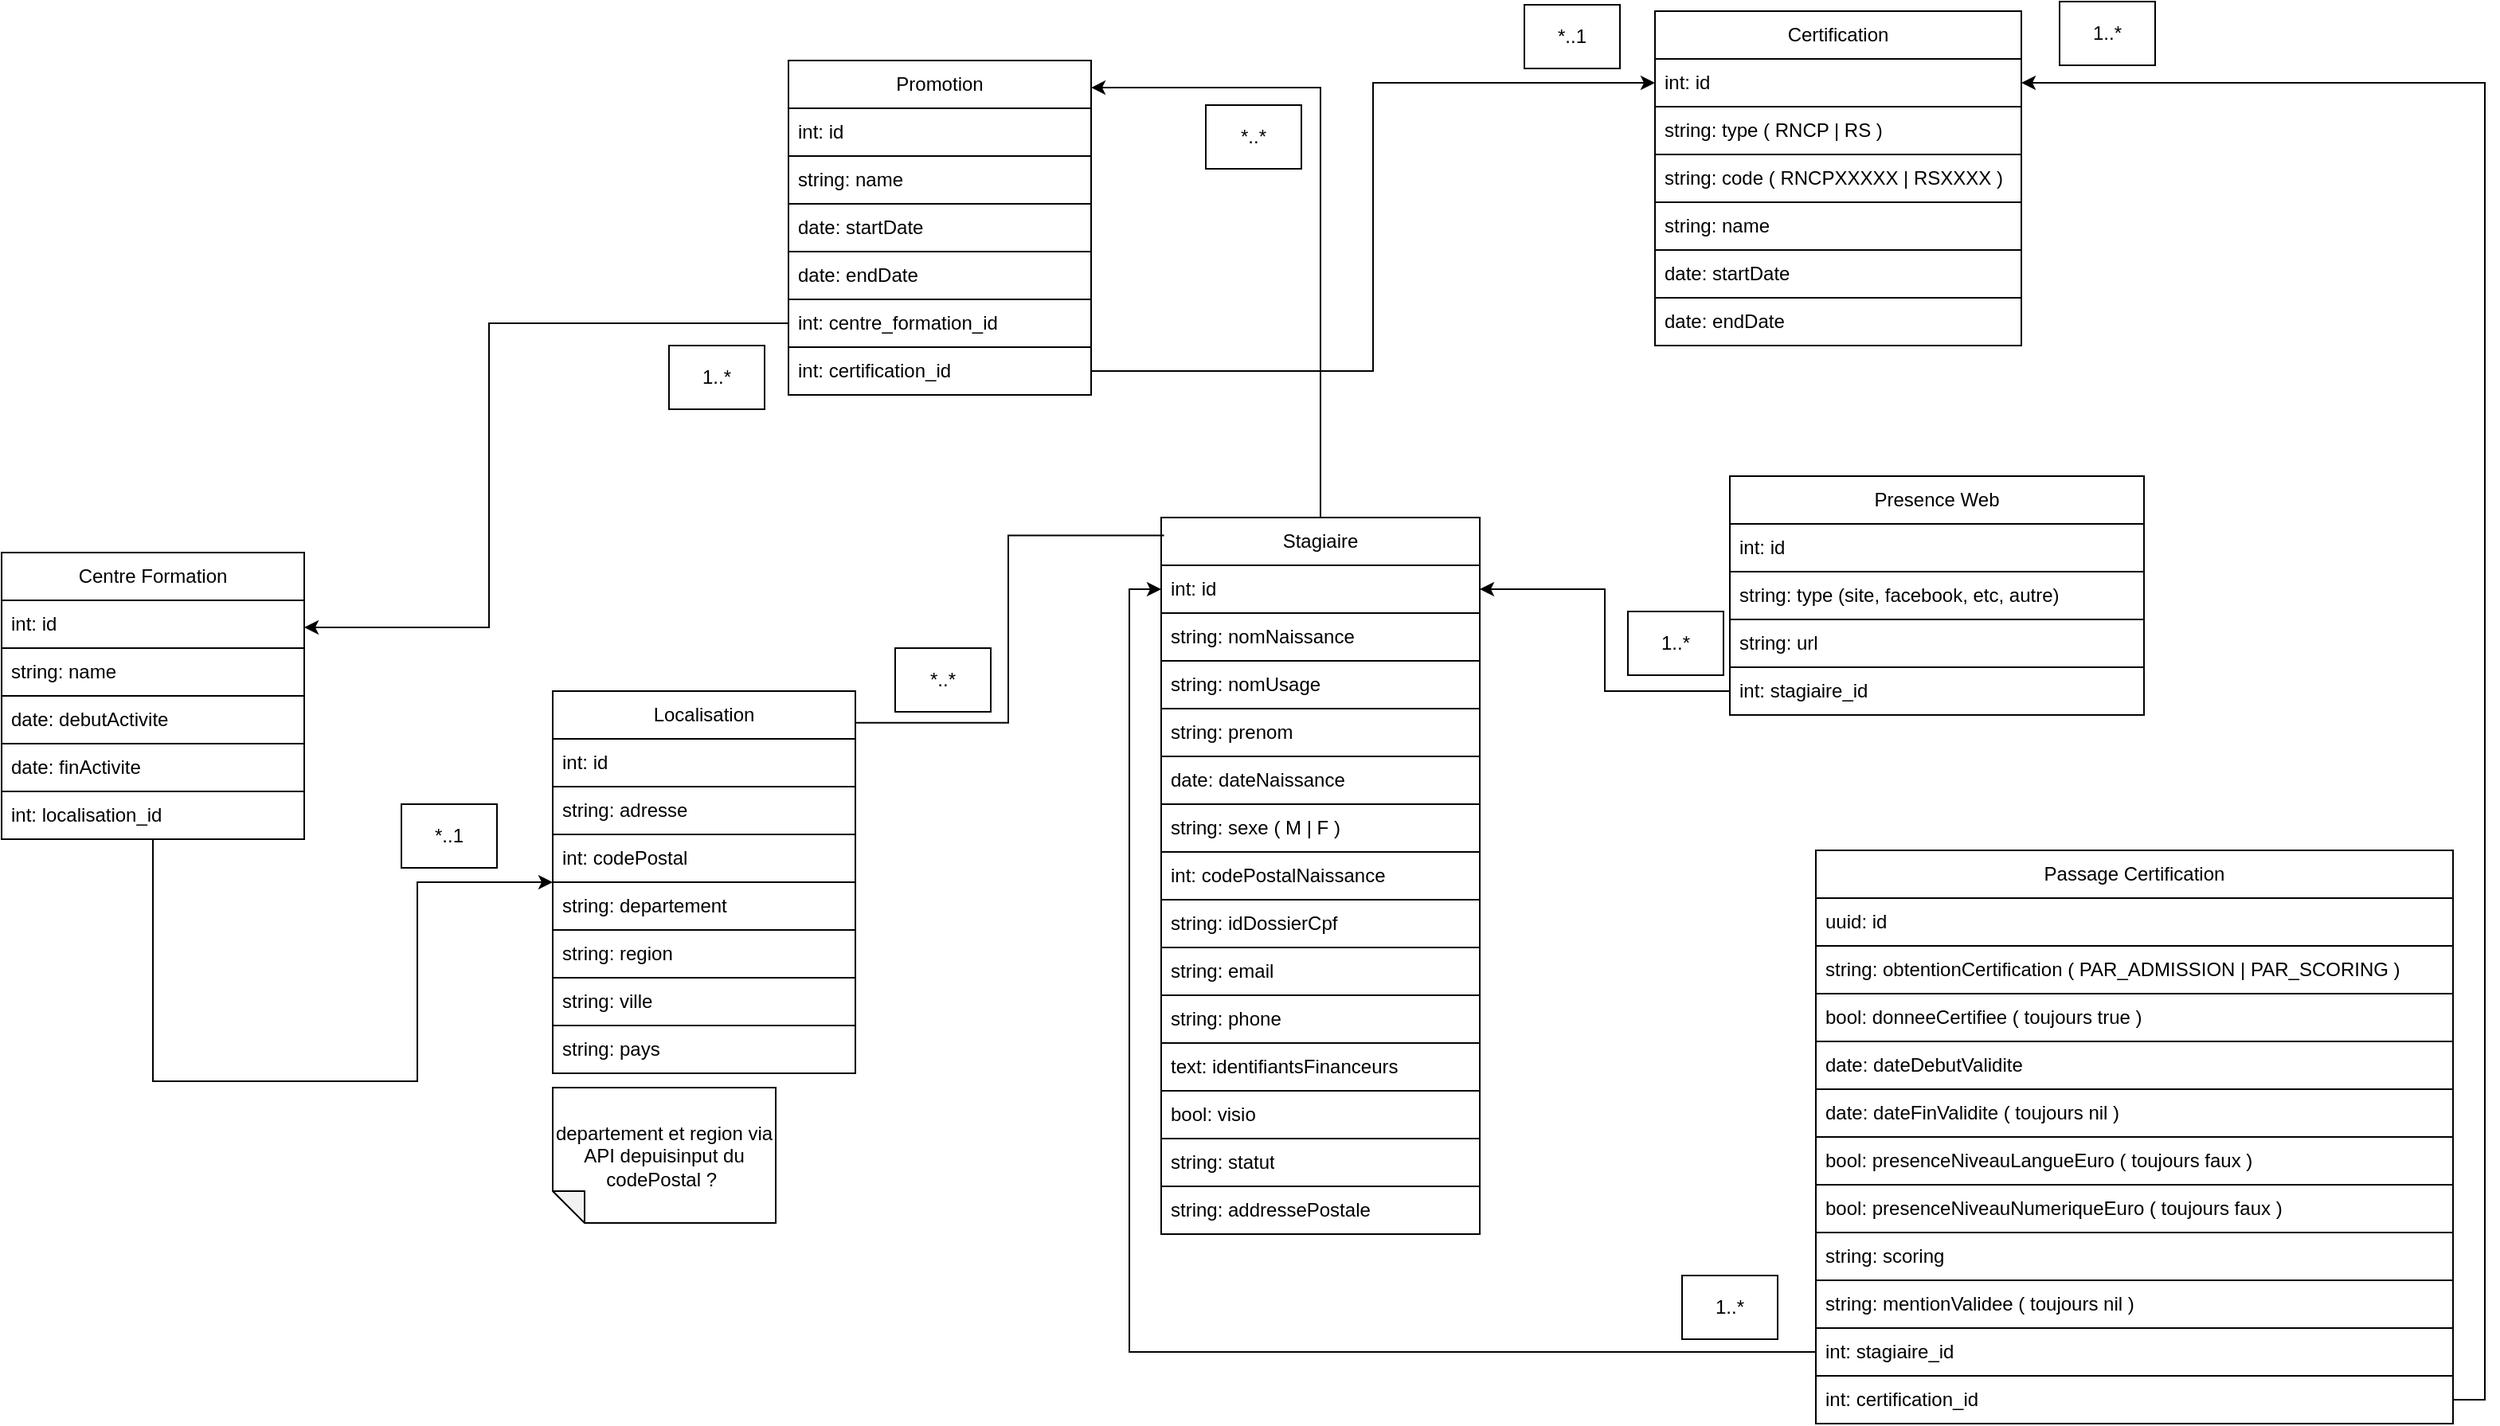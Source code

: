 <mxfile version="22.1.0" type="github">
  <diagram name="Page-1" id="Tp8htie_owTlGBTcX6JP">
    <mxGraphModel dx="3147" dy="1709" grid="0" gridSize="10" guides="1" tooltips="1" connect="1" arrows="1" fold="1" page="0" pageScale="1" pageWidth="827" pageHeight="1169" background="none" math="0" shadow="0">
      <root>
        <mxCell id="0" />
        <mxCell id="1" parent="0" />
        <mxCell id="n4U7ndQowQ5HId22_Uco-2" value="Certification" style="swimlane;fontStyle=0;childLayout=stackLayout;horizontal=1;startSize=30;horizontalStack=0;resizeParent=1;resizeParentMax=0;resizeLast=0;collapsible=1;marginBottom=0;whiteSpace=wrap;html=1;rounded=0;labelBackgroundColor=none;shadow=0;swimlaneLine=1;fillOpacity=100;snapToPoint=0;fixDash=0;metaEdit=0;backgroundOutline=0;enumerate=0;comic=0;strokeColor=default;" parent="1" vertex="1">
          <mxGeometry x="87" y="-177" width="230" height="210" as="geometry">
            <mxRectangle x="-190" y="630" width="100" height="30" as="alternateBounds" />
          </mxGeometry>
        </mxCell>
        <mxCell id="n4U7ndQowQ5HId22_Uco-3" value="int: id" style="text;align=left;verticalAlign=middle;spacingLeft=4;spacingRight=4;overflow=hidden;points=[[0,0.5],[1,0.5]];portConstraint=eastwest;rotatable=0;whiteSpace=wrap;html=1;rounded=0;labelBackgroundColor=none;shadow=0;swimlaneLine=1;fillOpacity=100;snapToPoint=0;fixDash=0;metaEdit=0;backgroundOutline=0;enumerate=0;comic=0;strokeColor=default;" parent="n4U7ndQowQ5HId22_Uco-2" vertex="1">
          <mxGeometry y="30" width="230" height="30" as="geometry" />
        </mxCell>
        <mxCell id="17" value="string: type ( RNCP | RS )" style="text;align=left;verticalAlign=middle;spacingLeft=4;spacingRight=4;overflow=hidden;points=[[0,0.5],[1,0.5]];portConstraint=eastwest;rotatable=0;whiteSpace=wrap;html=1;rounded=0;labelBackgroundColor=none;shadow=0;swimlaneLine=1;fillOpacity=100;snapToPoint=0;fixDash=0;metaEdit=0;backgroundOutline=0;enumerate=0;comic=0;strokeColor=default;" parent="n4U7ndQowQ5HId22_Uco-2" vertex="1">
          <mxGeometry y="60" width="230" height="30" as="geometry" />
        </mxCell>
        <mxCell id="n4U7ndQowQ5HId22_Uco-4" value="string: code ( RNCPXXXXX | RSXXXX )" style="text;align=left;verticalAlign=middle;spacingLeft=4;spacingRight=4;overflow=hidden;points=[[0,0.5],[1,0.5]];portConstraint=eastwest;rotatable=0;whiteSpace=wrap;html=1;rounded=0;labelBackgroundColor=none;shadow=0;swimlaneLine=1;fillOpacity=100;snapToPoint=0;fixDash=0;metaEdit=0;backgroundOutline=0;enumerate=0;comic=0;strokeColor=default;" parent="n4U7ndQowQ5HId22_Uco-2" vertex="1">
          <mxGeometry y="90" width="230" height="30" as="geometry" />
        </mxCell>
        <mxCell id="n4U7ndQowQ5HId22_Uco-5" value="string: name" style="text;align=left;verticalAlign=middle;spacingLeft=4;spacingRight=4;overflow=hidden;points=[[0,0.5],[1,0.5]];portConstraint=eastwest;rotatable=0;whiteSpace=wrap;html=1;rounded=0;labelBackgroundColor=none;shadow=0;swimlaneLine=1;fillOpacity=100;snapToPoint=0;fixDash=0;metaEdit=0;backgroundOutline=0;enumerate=0;comic=0;strokeColor=default;" parent="n4U7ndQowQ5HId22_Uco-2" vertex="1">
          <mxGeometry y="120" width="230" height="30" as="geometry" />
        </mxCell>
        <mxCell id="n4U7ndQowQ5HId22_Uco-6" value="date: startDate" style="text;align=left;verticalAlign=middle;spacingLeft=4;spacingRight=4;overflow=hidden;points=[[0,0.5],[1,0.5]];portConstraint=eastwest;rotatable=0;whiteSpace=wrap;html=1;rounded=0;labelBackgroundColor=none;shadow=0;swimlaneLine=1;fillOpacity=100;snapToPoint=0;fixDash=0;metaEdit=0;backgroundOutline=0;enumerate=0;comic=0;strokeColor=default;" parent="n4U7ndQowQ5HId22_Uco-2" vertex="1">
          <mxGeometry y="150" width="230" height="30" as="geometry" />
        </mxCell>
        <mxCell id="n4U7ndQowQ5HId22_Uco-7" value="date: endDate" style="text;align=left;verticalAlign=middle;spacingLeft=4;spacingRight=4;overflow=hidden;points=[[0,0.5],[1,0.5]];portConstraint=eastwest;rotatable=0;whiteSpace=wrap;html=1;rounded=0;labelBackgroundColor=none;shadow=0;swimlaneLine=1;fillOpacity=100;snapToPoint=0;fixDash=0;metaEdit=0;backgroundOutline=0;enumerate=0;comic=0;strokeColor=default;" parent="n4U7ndQowQ5HId22_Uco-2" vertex="1">
          <mxGeometry y="180" width="230" height="30" as="geometry" />
        </mxCell>
        <mxCell id="n4U7ndQowQ5HId22_Uco-8" value="Passage Certification" style="swimlane;fontStyle=0;childLayout=stackLayout;horizontal=1;startSize=30;horizontalStack=0;resizeParent=1;resizeParentMax=0;resizeLast=0;collapsible=1;marginBottom=0;whiteSpace=wrap;html=1;rounded=0;labelBackgroundColor=none;shadow=0;swimlaneLine=1;fillOpacity=100;snapToPoint=0;fixDash=0;metaEdit=0;backgroundOutline=0;enumerate=0;comic=0;strokeColor=default;" parent="1" vertex="1">
          <mxGeometry x="188" y="350" width="400" height="360" as="geometry" />
        </mxCell>
        <mxCell id="n4U7ndQowQ5HId22_Uco-9" value="uuid: id" style="text;align=left;verticalAlign=middle;spacingLeft=4;spacingRight=4;overflow=hidden;points=[[0,0.5],[1,0.5]];portConstraint=eastwest;rotatable=0;whiteSpace=wrap;html=1;rounded=0;labelBackgroundColor=none;shadow=0;swimlaneLine=1;fillOpacity=100;snapToPoint=0;fixDash=0;metaEdit=0;backgroundOutline=0;enumerate=0;comic=0;strokeColor=default;" parent="n4U7ndQowQ5HId22_Uco-8" vertex="1">
          <mxGeometry y="30" width="400" height="30" as="geometry" />
        </mxCell>
        <mxCell id="n4U7ndQowQ5HId22_Uco-10" value="string: obtentionCertification ( PAR_ADMISSION | PAR_SCORING )" style="text;align=left;verticalAlign=middle;spacingLeft=4;spacingRight=4;overflow=hidden;points=[[0,0.5],[1,0.5]];portConstraint=eastwest;rotatable=0;whiteSpace=wrap;html=1;rounded=0;labelBackgroundColor=none;shadow=0;swimlaneLine=1;fillOpacity=100;snapToPoint=0;fixDash=0;metaEdit=0;backgroundOutline=0;enumerate=0;comic=0;strokeColor=default;" parent="n4U7ndQowQ5HId22_Uco-8" vertex="1">
          <mxGeometry y="60" width="400" height="30" as="geometry" />
        </mxCell>
        <mxCell id="n4U7ndQowQ5HId22_Uco-11" value="bool: donneeCertifiee ( toujours true )" style="text;align=left;verticalAlign=middle;spacingLeft=4;spacingRight=4;overflow=hidden;points=[[0,0.5],[1,0.5]];portConstraint=eastwest;rotatable=0;whiteSpace=wrap;html=1;rounded=0;labelBackgroundColor=none;shadow=0;swimlaneLine=1;fillOpacity=100;snapToPoint=0;fixDash=0;metaEdit=0;backgroundOutline=0;enumerate=0;comic=0;strokeColor=default;" parent="n4U7ndQowQ5HId22_Uco-8" vertex="1">
          <mxGeometry y="90" width="400" height="30" as="geometry" />
        </mxCell>
        <mxCell id="n4U7ndQowQ5HId22_Uco-12" value="date: dateDebutValidite" style="text;align=left;verticalAlign=middle;spacingLeft=4;spacingRight=4;overflow=hidden;points=[[0,0.5],[1,0.5]];portConstraint=eastwest;rotatable=0;whiteSpace=wrap;html=1;rounded=0;labelBackgroundColor=none;shadow=0;swimlaneLine=1;fillOpacity=100;snapToPoint=0;fixDash=0;metaEdit=0;backgroundOutline=0;enumerate=0;comic=0;strokeColor=default;" parent="n4U7ndQowQ5HId22_Uco-8" vertex="1">
          <mxGeometry y="120" width="400" height="30" as="geometry" />
        </mxCell>
        <mxCell id="n4U7ndQowQ5HId22_Uco-13" value="date: dateFinValidite ( toujours nil )" style="text;align=left;verticalAlign=middle;spacingLeft=4;spacingRight=4;overflow=hidden;points=[[0,0.5],[1,0.5]];portConstraint=eastwest;rotatable=0;whiteSpace=wrap;html=1;rounded=0;labelBackgroundColor=none;shadow=0;swimlaneLine=1;fillOpacity=100;snapToPoint=0;fixDash=0;metaEdit=0;backgroundOutline=0;enumerate=0;comic=0;strokeColor=default;" parent="n4U7ndQowQ5HId22_Uco-8" vertex="1">
          <mxGeometry y="150" width="400" height="30" as="geometry" />
        </mxCell>
        <mxCell id="n4U7ndQowQ5HId22_Uco-14" value="bool: presenceNiveauLangueEuro ( toujours faux )" style="text;align=left;verticalAlign=middle;spacingLeft=4;spacingRight=4;overflow=hidden;points=[[0,0.5],[1,0.5]];portConstraint=eastwest;rotatable=0;whiteSpace=wrap;html=1;rounded=0;labelBackgroundColor=none;shadow=0;swimlaneLine=1;fillOpacity=100;snapToPoint=0;fixDash=0;metaEdit=0;backgroundOutline=0;enumerate=0;comic=0;strokeColor=default;" parent="n4U7ndQowQ5HId22_Uco-8" vertex="1">
          <mxGeometry y="180" width="400" height="30" as="geometry" />
        </mxCell>
        <mxCell id="n4U7ndQowQ5HId22_Uco-15" value="bool: presenceNiveauNumeriqueEuro ( toujours faux )" style="text;align=left;verticalAlign=middle;spacingLeft=4;spacingRight=4;overflow=hidden;points=[[0,0.5],[1,0.5]];portConstraint=eastwest;rotatable=0;whiteSpace=wrap;html=1;rounded=0;labelBackgroundColor=none;shadow=0;swimlaneLine=1;fillOpacity=100;snapToPoint=0;fixDash=0;metaEdit=0;backgroundOutline=0;enumerate=0;comic=0;strokeColor=default;" parent="n4U7ndQowQ5HId22_Uco-8" vertex="1">
          <mxGeometry y="210" width="400" height="30" as="geometry" />
        </mxCell>
        <mxCell id="n4U7ndQowQ5HId22_Uco-16" value="string: scoring" style="text;align=left;verticalAlign=middle;spacingLeft=4;spacingRight=4;overflow=hidden;points=[[0,0.5],[1,0.5]];portConstraint=eastwest;rotatable=0;whiteSpace=wrap;html=1;rounded=0;labelBackgroundColor=none;shadow=0;swimlaneLine=1;fillOpacity=100;snapToPoint=0;fixDash=0;metaEdit=0;backgroundOutline=0;enumerate=0;comic=0;strokeColor=default;" parent="n4U7ndQowQ5HId22_Uco-8" vertex="1">
          <mxGeometry y="240" width="400" height="30" as="geometry" />
        </mxCell>
        <mxCell id="n4U7ndQowQ5HId22_Uco-17" value="string: mentionValidee ( toujours nil )" style="text;align=left;verticalAlign=middle;spacingLeft=4;spacingRight=4;overflow=hidden;points=[[0,0.5],[1,0.5]];portConstraint=eastwest;rotatable=0;whiteSpace=wrap;html=1;rounded=0;labelBackgroundColor=none;shadow=0;swimlaneLine=1;fillOpacity=100;snapToPoint=0;fixDash=0;metaEdit=0;backgroundOutline=0;enumerate=0;comic=0;strokeColor=default;" parent="n4U7ndQowQ5HId22_Uco-8" vertex="1">
          <mxGeometry y="270" width="400" height="30" as="geometry" />
        </mxCell>
        <mxCell id="n4U7ndQowQ5HId22_Uco-43" value="int: stagiaire_id" style="text;align=left;verticalAlign=middle;spacingLeft=4;spacingRight=4;overflow=hidden;points=[[0,0.5],[1,0.5]];portConstraint=eastwest;rotatable=0;whiteSpace=wrap;html=1;rounded=0;labelBackgroundColor=none;shadow=0;swimlaneLine=1;fillOpacity=100;snapToPoint=0;fixDash=0;metaEdit=0;backgroundOutline=0;enumerate=0;comic=0;strokeColor=default;" parent="n4U7ndQowQ5HId22_Uco-8" vertex="1">
          <mxGeometry y="300" width="400" height="30" as="geometry" />
        </mxCell>
        <mxCell id="n4U7ndQowQ5HId22_Uco-44" value="int: certification_id" style="text;align=left;verticalAlign=middle;spacingLeft=4;spacingRight=4;overflow=hidden;points=[[0,0.5],[1,0.5]];portConstraint=eastwest;rotatable=0;whiteSpace=wrap;html=1;rounded=0;labelBackgroundColor=none;shadow=0;swimlaneLine=1;fillOpacity=100;snapToPoint=0;fixDash=0;metaEdit=0;backgroundOutline=0;enumerate=0;comic=0;strokeColor=default;" parent="n4U7ndQowQ5HId22_Uco-8" vertex="1">
          <mxGeometry y="330" width="400" height="30" as="geometry" />
        </mxCell>
        <mxCell id="MeiVLNRS7NFo7emPaHsi-109" style="edgeStyle=orthogonalEdgeStyle;rounded=0;orthogonalLoop=1;jettySize=auto;html=1;exitX=0.5;exitY=0;exitDx=0;exitDy=0;entryX=1;entryY=0.081;entryDx=0;entryDy=0;entryPerimeter=0;" edge="1" parent="1" source="n4U7ndQowQ5HId22_Uco-18" target="2">
          <mxGeometry relative="1" as="geometry" />
        </mxCell>
        <mxCell id="n4U7ndQowQ5HId22_Uco-18" value="Stagiaire" style="swimlane;fontStyle=0;childLayout=stackLayout;horizontal=1;startSize=30;horizontalStack=0;resizeParent=1;resizeParentMax=0;resizeLast=0;collapsible=1;marginBottom=0;whiteSpace=wrap;html=1;rounded=0;labelBackgroundColor=none;shadow=0;swimlaneLine=1;fillOpacity=100;snapToPoint=0;fixDash=0;metaEdit=0;backgroundOutline=0;enumerate=0;comic=0;strokeColor=default;" parent="1" vertex="1">
          <mxGeometry x="-223" y="141" width="200" height="450" as="geometry" />
        </mxCell>
        <mxCell id="16" value="int: id" style="text;align=left;verticalAlign=middle;spacingLeft=4;spacingRight=4;overflow=hidden;points=[[0,0.5],[1,0.5]];portConstraint=eastwest;rotatable=0;whiteSpace=wrap;html=1;rounded=0;labelBackgroundColor=none;shadow=0;swimlaneLine=1;fillOpacity=100;snapToPoint=0;fixDash=0;metaEdit=0;backgroundOutline=0;enumerate=0;comic=0;strokeColor=default;" parent="n4U7ndQowQ5HId22_Uco-18" vertex="1">
          <mxGeometry y="30" width="200" height="30" as="geometry" />
        </mxCell>
        <mxCell id="n4U7ndQowQ5HId22_Uco-19" value="string: nomNaissance" style="text;align=left;verticalAlign=middle;spacingLeft=4;spacingRight=4;overflow=hidden;points=[[0,0.5],[1,0.5]];portConstraint=eastwest;rotatable=0;whiteSpace=wrap;html=1;rounded=0;labelBackgroundColor=none;shadow=0;swimlaneLine=1;fillOpacity=100;snapToPoint=0;fixDash=0;metaEdit=0;backgroundOutline=0;enumerate=0;comic=0;strokeColor=default;" parent="n4U7ndQowQ5HId22_Uco-18" vertex="1">
          <mxGeometry y="60" width="200" height="30" as="geometry" />
        </mxCell>
        <mxCell id="n4U7ndQowQ5HId22_Uco-20" value="string: nomUsage" style="text;align=left;verticalAlign=middle;spacingLeft=4;spacingRight=4;overflow=hidden;points=[[0,0.5],[1,0.5]];portConstraint=eastwest;rotatable=0;whiteSpace=wrap;html=1;rounded=0;labelBackgroundColor=none;shadow=0;swimlaneLine=1;fillOpacity=100;snapToPoint=0;fixDash=0;metaEdit=0;backgroundOutline=0;enumerate=0;comic=0;strokeColor=default;" parent="n4U7ndQowQ5HId22_Uco-18" vertex="1">
          <mxGeometry y="90" width="200" height="30" as="geometry" />
        </mxCell>
        <mxCell id="n4U7ndQowQ5HId22_Uco-21" value="string: prenom" style="text;align=left;verticalAlign=middle;spacingLeft=4;spacingRight=4;overflow=hidden;points=[[0,0.5],[1,0.5]];portConstraint=eastwest;rotatable=0;whiteSpace=wrap;html=1;rounded=0;labelBackgroundColor=none;shadow=0;swimlaneLine=1;fillOpacity=100;snapToPoint=0;fixDash=0;metaEdit=0;backgroundOutline=0;enumerate=0;comic=0;strokeColor=default;" parent="n4U7ndQowQ5HId22_Uco-18" vertex="1">
          <mxGeometry y="120" width="200" height="30" as="geometry" />
        </mxCell>
        <mxCell id="n4U7ndQowQ5HId22_Uco-24" value="date: dateNaissance" style="text;align=left;verticalAlign=middle;spacingLeft=4;spacingRight=4;overflow=hidden;points=[[0,0.5],[1,0.5]];portConstraint=eastwest;rotatable=0;whiteSpace=wrap;html=1;rounded=0;labelBackgroundColor=none;shadow=0;swimlaneLine=1;fillOpacity=100;snapToPoint=0;fixDash=0;metaEdit=0;backgroundOutline=0;enumerate=0;comic=0;strokeColor=default;" parent="n4U7ndQowQ5HId22_Uco-18" vertex="1">
          <mxGeometry y="150" width="200" height="30" as="geometry" />
        </mxCell>
        <mxCell id="n4U7ndQowQ5HId22_Uco-25" value="string: sexe ( M | F )" style="text;align=left;verticalAlign=middle;spacingLeft=4;spacingRight=4;overflow=hidden;points=[[0,0.5],[1,0.5]];portConstraint=eastwest;rotatable=0;whiteSpace=wrap;html=1;rounded=0;labelBackgroundColor=none;shadow=0;swimlaneLine=1;fillOpacity=100;snapToPoint=0;fixDash=0;metaEdit=0;backgroundOutline=0;enumerate=0;comic=0;strokeColor=default;" parent="n4U7ndQowQ5HId22_Uco-18" vertex="1">
          <mxGeometry y="180" width="200" height="30" as="geometry" />
        </mxCell>
        <mxCell id="n4U7ndQowQ5HId22_Uco-26" value="int: codePostalNaissance" style="text;align=left;verticalAlign=middle;spacingLeft=4;spacingRight=4;overflow=hidden;points=[[0,0.5],[1,0.5]];portConstraint=eastwest;rotatable=0;whiteSpace=wrap;html=1;rounded=0;labelBackgroundColor=none;shadow=0;swimlaneLine=1;fillOpacity=100;snapToPoint=0;fixDash=0;metaEdit=0;backgroundOutline=0;enumerate=0;comic=0;strokeColor=default;" parent="n4U7ndQowQ5HId22_Uco-18" vertex="1">
          <mxGeometry y="210" width="200" height="30" as="geometry" />
        </mxCell>
        <mxCell id="n4U7ndQowQ5HId22_Uco-27" value="string: idDossierCpf" style="text;align=left;verticalAlign=middle;spacingLeft=4;spacingRight=4;overflow=hidden;points=[[0,0.5],[1,0.5]];portConstraint=eastwest;rotatable=0;whiteSpace=wrap;html=1;rounded=0;labelBackgroundColor=none;shadow=0;swimlaneLine=1;fillOpacity=100;snapToPoint=0;fixDash=0;metaEdit=0;backgroundOutline=0;enumerate=0;comic=0;strokeColor=default;" parent="n4U7ndQowQ5HId22_Uco-18" vertex="1">
          <mxGeometry y="240" width="200" height="30" as="geometry" />
        </mxCell>
        <mxCell id="n4U7ndQowQ5HId22_Uco-46" value="string: email" style="text;align=left;verticalAlign=middle;spacingLeft=4;spacingRight=4;overflow=hidden;points=[[0,0.5],[1,0.5]];portConstraint=eastwest;rotatable=0;whiteSpace=wrap;html=1;rounded=0;labelBackgroundColor=none;shadow=0;swimlaneLine=1;fillOpacity=100;snapToPoint=0;fixDash=0;metaEdit=0;backgroundOutline=0;enumerate=0;comic=0;strokeColor=default;" parent="n4U7ndQowQ5HId22_Uco-18" vertex="1">
          <mxGeometry y="270" width="200" height="30" as="geometry" />
        </mxCell>
        <mxCell id="102" value="string: phone" style="text;align=left;verticalAlign=middle;spacingLeft=4;spacingRight=4;overflow=hidden;points=[[0,0.5],[1,0.5]];portConstraint=eastwest;rotatable=0;whiteSpace=wrap;html=1;rounded=0;labelBackgroundColor=none;shadow=0;swimlaneLine=1;fillOpacity=100;snapToPoint=0;fixDash=0;metaEdit=0;backgroundOutline=0;enumerate=0;comic=0;strokeColor=default;" parent="n4U7ndQowQ5HId22_Uco-18" vertex="1">
          <mxGeometry y="300" width="200" height="30" as="geometry" />
        </mxCell>
        <mxCell id="74" value="text: identifiantsFinanceurs" style="text;align=left;verticalAlign=middle;spacingLeft=4;spacingRight=4;overflow=hidden;points=[[0,0.5],[1,0.5]];portConstraint=eastwest;rotatable=0;whiteSpace=wrap;html=1;rounded=0;labelBackgroundColor=none;shadow=0;swimlaneLine=1;fillOpacity=100;snapToPoint=0;fixDash=0;metaEdit=0;backgroundOutline=0;enumerate=0;comic=0;strokeColor=default;" parent="n4U7ndQowQ5HId22_Uco-18" vertex="1">
          <mxGeometry y="330" width="200" height="30" as="geometry" />
        </mxCell>
        <mxCell id="n4U7ndQowQ5HId22_Uco-50" value="bool: visio" style="text;align=left;verticalAlign=middle;spacingLeft=4;spacingRight=4;overflow=hidden;points=[[0,0.5],[1,0.5]];portConstraint=eastwest;rotatable=0;whiteSpace=wrap;html=1;rounded=0;labelBackgroundColor=none;shadow=0;swimlaneLine=1;fillOpacity=100;snapToPoint=0;fixDash=0;metaEdit=0;backgroundOutline=0;enumerate=0;comic=0;strokeColor=default;" parent="n4U7ndQowQ5HId22_Uco-18" vertex="1">
          <mxGeometry y="360" width="200" height="30" as="geometry" />
        </mxCell>
        <mxCell id="n4U7ndQowQ5HId22_Uco-51" value="string: statut" style="text;align=left;verticalAlign=middle;spacingLeft=4;spacingRight=4;overflow=hidden;points=[[0,0.5],[1,0.5]];portConstraint=eastwest;rotatable=0;whiteSpace=wrap;html=1;rounded=0;labelBackgroundColor=none;shadow=0;swimlaneLine=1;fillOpacity=100;snapToPoint=0;fixDash=0;metaEdit=0;backgroundOutline=0;enumerate=0;comic=0;strokeColor=default;" parent="n4U7ndQowQ5HId22_Uco-18" vertex="1">
          <mxGeometry y="390" width="200" height="30" as="geometry" />
        </mxCell>
        <mxCell id="73" value="string: addressePostale" style="text;align=left;verticalAlign=middle;spacingLeft=4;spacingRight=4;overflow=hidden;points=[[0,0.5],[1,0.5]];portConstraint=eastwest;rotatable=0;whiteSpace=wrap;html=1;rounded=0;labelBackgroundColor=none;shadow=0;swimlaneLine=1;fillOpacity=100;snapToPoint=0;fixDash=0;metaEdit=0;backgroundOutline=0;enumerate=0;comic=0;strokeColor=default;" parent="n4U7ndQowQ5HId22_Uco-18" vertex="1">
          <mxGeometry y="420" width="200" height="30" as="geometry" />
        </mxCell>
        <mxCell id="n4U7ndQowQ5HId22_Uco-41" value="1..*" style="text;align=center;html=1;verticalAlign=middle;whiteSpace=wrap;rounded=0;labelBackgroundColor=none;shadow=0;swimlaneLine=1;fillOpacity=100;snapToPoint=0;fixDash=0;metaEdit=0;backgroundOutline=0;enumerate=0;comic=0;strokeColor=default;" parent="1" vertex="1">
          <mxGeometry x="104" y="617" width="60" height="40" as="geometry" />
        </mxCell>
        <mxCell id="2" value="Promotion" style="swimlane;fontStyle=0;childLayout=stackLayout;horizontal=1;startSize=30;horizontalStack=0;resizeParent=1;resizeParentMax=0;resizeLast=0;collapsible=1;marginBottom=0;whiteSpace=wrap;html=1;rounded=0;labelBackgroundColor=none;shadow=0;swimlaneLine=1;fillOpacity=100;snapToPoint=0;fixDash=0;metaEdit=0;backgroundOutline=0;enumerate=0;comic=0;strokeColor=default;" parent="1" vertex="1">
          <mxGeometry x="-457" y="-146" width="190" height="210" as="geometry" />
        </mxCell>
        <mxCell id="18" value="int: id" style="text;align=left;verticalAlign=middle;spacingLeft=4;spacingRight=4;overflow=hidden;points=[[0,0.5],[1,0.5]];portConstraint=eastwest;rotatable=0;whiteSpace=wrap;html=1;rounded=0;labelBackgroundColor=none;shadow=0;swimlaneLine=1;fillOpacity=100;snapToPoint=0;fixDash=0;metaEdit=0;backgroundOutline=0;enumerate=0;comic=0;strokeColor=default;" parent="2" vertex="1">
          <mxGeometry y="30" width="190" height="30" as="geometry" />
        </mxCell>
        <mxCell id="3" value="string: name" style="text;align=left;verticalAlign=middle;spacingLeft=4;spacingRight=4;overflow=hidden;points=[[0,0.5],[1,0.5]];portConstraint=eastwest;rotatable=0;whiteSpace=wrap;html=1;rounded=0;labelBackgroundColor=none;shadow=0;swimlaneLine=1;fillOpacity=100;snapToPoint=0;fixDash=0;metaEdit=0;backgroundOutline=0;enumerate=0;comic=0;strokeColor=default;" parent="2" vertex="1">
          <mxGeometry y="60" width="190" height="30" as="geometry" />
        </mxCell>
        <mxCell id="19" value="date: startDate" style="text;align=left;verticalAlign=middle;spacingLeft=4;spacingRight=4;overflow=hidden;points=[[0,0.5],[1,0.5]];portConstraint=eastwest;rotatable=0;whiteSpace=wrap;html=1;rounded=0;labelBackgroundColor=none;shadow=0;swimlaneLine=1;fillOpacity=100;snapToPoint=0;fixDash=0;metaEdit=0;backgroundOutline=0;enumerate=0;comic=0;strokeColor=default;" parent="2" vertex="1">
          <mxGeometry y="90" width="190" height="30" as="geometry" />
        </mxCell>
        <mxCell id="20" value="date: endDate" style="text;align=left;verticalAlign=middle;spacingLeft=4;spacingRight=4;overflow=hidden;points=[[0,0.5],[1,0.5]];portConstraint=eastwest;rotatable=0;whiteSpace=wrap;html=1;rounded=0;labelBackgroundColor=none;shadow=0;swimlaneLine=1;fillOpacity=100;snapToPoint=0;fixDash=0;metaEdit=0;backgroundOutline=0;enumerate=0;comic=0;strokeColor=default;" parent="2" vertex="1">
          <mxGeometry y="120" width="190" height="30" as="geometry" />
        </mxCell>
        <mxCell id="29" value="int: centre_formation_id" style="text;align=left;verticalAlign=middle;spacingLeft=4;spacingRight=4;overflow=hidden;points=[[0,0.5],[1,0.5]];portConstraint=eastwest;rotatable=0;whiteSpace=wrap;html=1;rounded=0;labelBackgroundColor=none;shadow=0;swimlaneLine=1;fillOpacity=100;snapToPoint=0;fixDash=0;metaEdit=0;backgroundOutline=0;enumerate=0;comic=0;strokeColor=default;" parent="2" vertex="1">
          <mxGeometry y="150" width="190" height="30" as="geometry" />
        </mxCell>
        <mxCell id="21" value="int: certification_id" style="text;align=left;verticalAlign=middle;spacingLeft=4;spacingRight=4;overflow=hidden;points=[[0,0.5],[1,0.5]];portConstraint=eastwest;rotatable=0;whiteSpace=wrap;html=1;rounded=0;labelBackgroundColor=none;shadow=0;swimlaneLine=1;fillOpacity=100;snapToPoint=0;fixDash=0;metaEdit=0;backgroundOutline=0;enumerate=0;comic=0;strokeColor=default;" parent="2" vertex="1">
          <mxGeometry y="180" width="190" height="30" as="geometry" />
        </mxCell>
        <mxCell id="77" style="edgeStyle=orthogonalEdgeStyle;rounded=0;html=1;startArrow=none;startFill=0;endArrow=classic;endFill=1;labelBackgroundColor=none;fontColor=default;shadow=0;swimlaneLine=1;fillOpacity=100;snapToPoint=0;fixDash=0;metaEdit=0;backgroundOutline=0;enumerate=0;comic=0;strokeColor=default;" parent="1" source="76" target="33" edge="1">
          <mxGeometry relative="1" as="geometry">
            <Array as="points">
              <mxPoint x="-690" y="495" />
            </Array>
          </mxGeometry>
        </mxCell>
        <mxCell id="23" value="Centre Formation" style="swimlane;fontStyle=0;childLayout=stackLayout;horizontal=1;startSize=30;horizontalStack=0;resizeParent=1;resizeParentMax=0;resizeLast=0;collapsible=1;marginBottom=0;whiteSpace=wrap;html=1;rounded=0;labelBackgroundColor=none;shadow=0;swimlaneLine=1;fillOpacity=100;snapToPoint=0;fixDash=0;metaEdit=0;backgroundOutline=0;enumerate=0;comic=0;strokeColor=default;" parent="1" vertex="1">
          <mxGeometry x="-951" y="163" width="190" height="180" as="geometry" />
        </mxCell>
        <mxCell id="24" value="int: id" style="text;align=left;verticalAlign=middle;spacingLeft=4;spacingRight=4;overflow=hidden;points=[[0,0.5],[1,0.5]];portConstraint=eastwest;rotatable=0;whiteSpace=wrap;html=1;rounded=0;labelBackgroundColor=none;shadow=0;swimlaneLine=1;fillOpacity=100;snapToPoint=0;fixDash=0;metaEdit=0;backgroundOutline=0;enumerate=0;comic=0;strokeColor=default;" parent="23" vertex="1">
          <mxGeometry y="30" width="190" height="30" as="geometry" />
        </mxCell>
        <mxCell id="25" value="string: name" style="text;align=left;verticalAlign=middle;spacingLeft=4;spacingRight=4;overflow=hidden;points=[[0,0.5],[1,0.5]];portConstraint=eastwest;rotatable=0;whiteSpace=wrap;html=1;rounded=0;labelBackgroundColor=none;shadow=0;swimlaneLine=1;fillOpacity=100;snapToPoint=0;fixDash=0;metaEdit=0;backgroundOutline=0;enumerate=0;comic=0;strokeColor=default;" parent="23" vertex="1">
          <mxGeometry y="60" width="190" height="30" as="geometry" />
        </mxCell>
        <mxCell id="26" value="date: debutActivite" style="text;align=left;verticalAlign=middle;spacingLeft=4;spacingRight=4;overflow=hidden;points=[[0,0.5],[1,0.5]];portConstraint=eastwest;rotatable=0;whiteSpace=wrap;html=1;rounded=0;labelBackgroundColor=none;shadow=0;swimlaneLine=1;fillOpacity=100;snapToPoint=0;fixDash=0;metaEdit=0;backgroundOutline=0;enumerate=0;comic=0;strokeColor=default;" parent="23" vertex="1">
          <mxGeometry y="90" width="190" height="30" as="geometry" />
        </mxCell>
        <mxCell id="27" value="date: finActivite" style="text;align=left;verticalAlign=middle;spacingLeft=4;spacingRight=4;overflow=hidden;points=[[0,0.5],[1,0.5]];portConstraint=eastwest;rotatable=0;whiteSpace=wrap;html=1;rounded=0;labelBackgroundColor=none;shadow=0;swimlaneLine=1;fillOpacity=100;snapToPoint=0;fixDash=0;metaEdit=0;backgroundOutline=0;enumerate=0;comic=0;strokeColor=default;" parent="23" vertex="1">
          <mxGeometry y="120" width="190" height="30" as="geometry" />
        </mxCell>
        <mxCell id="76" value="int: localisation_id" style="text;align=left;verticalAlign=middle;spacingLeft=4;spacingRight=4;overflow=hidden;points=[[0,0.5],[1,0.5]];portConstraint=eastwest;rotatable=0;whiteSpace=wrap;html=1;rounded=0;labelBackgroundColor=none;shadow=0;swimlaneLine=1;fillOpacity=100;snapToPoint=0;fixDash=0;metaEdit=0;backgroundOutline=0;enumerate=0;comic=0;strokeColor=default;" parent="23" vertex="1">
          <mxGeometry y="150" width="190" height="30" as="geometry" />
        </mxCell>
        <mxCell id="50" style="edgeStyle=orthogonalEdgeStyle;rounded=0;html=1;entryX=0.009;entryY=0.025;entryDx=0;entryDy=0;endArrow=none;endFill=0;labelBackgroundColor=none;fontColor=default;shadow=0;swimlaneLine=1;fillOpacity=100;snapToPoint=0;fixDash=0;metaEdit=0;backgroundOutline=0;enumerate=0;comic=0;strokeColor=default;entryPerimeter=0;exitX=0.999;exitY=0.083;exitDx=0;exitDy=0;exitPerimeter=0;" parent="1" source="33" target="n4U7ndQowQ5HId22_Uco-18" edge="1">
          <mxGeometry relative="1" as="geometry" />
        </mxCell>
        <mxCell id="33" value="Localisation" style="swimlane;fontStyle=0;childLayout=stackLayout;horizontal=1;startSize=30;horizontalStack=0;resizeParent=1;resizeParentMax=0;resizeLast=0;collapsible=1;marginBottom=0;whiteSpace=wrap;html=1;rounded=0;labelBackgroundColor=none;shadow=0;swimlaneLine=1;fillOpacity=100;snapToPoint=0;fixDash=0;metaEdit=0;backgroundOutline=0;enumerate=0;comic=0;strokeColor=default;" parent="1" vertex="1">
          <mxGeometry x="-605" y="250" width="190" height="240" as="geometry" />
        </mxCell>
        <mxCell id="34" value="int: id" style="text;align=left;verticalAlign=middle;spacingLeft=4;spacingRight=4;overflow=hidden;points=[[0,0.5],[1,0.5]];portConstraint=eastwest;rotatable=0;whiteSpace=wrap;html=1;rounded=0;labelBackgroundColor=none;shadow=0;swimlaneLine=1;fillOpacity=100;snapToPoint=0;fixDash=0;metaEdit=0;backgroundOutline=0;enumerate=0;comic=0;strokeColor=default;" parent="33" vertex="1">
          <mxGeometry y="30" width="190" height="30" as="geometry" />
        </mxCell>
        <mxCell id="36" value="string: adresse" style="text;align=left;verticalAlign=middle;spacingLeft=4;spacingRight=4;overflow=hidden;points=[[0,0.5],[1,0.5]];portConstraint=eastwest;rotatable=0;whiteSpace=wrap;html=1;rounded=0;labelBackgroundColor=none;shadow=0;swimlaneLine=1;fillOpacity=100;snapToPoint=0;fixDash=0;metaEdit=0;backgroundOutline=0;enumerate=0;comic=0;strokeColor=default;" parent="33" vertex="1">
          <mxGeometry y="60" width="190" height="30" as="geometry" />
        </mxCell>
        <mxCell id="35" value="int: codePostal" style="text;align=left;verticalAlign=middle;spacingLeft=4;spacingRight=4;overflow=hidden;points=[[0,0.5],[1,0.5]];portConstraint=eastwest;rotatable=0;whiteSpace=wrap;html=1;rounded=0;labelBackgroundColor=none;shadow=0;swimlaneLine=1;fillOpacity=100;snapToPoint=0;fixDash=0;metaEdit=0;backgroundOutline=0;enumerate=0;comic=0;strokeColor=default;" parent="33" vertex="1">
          <mxGeometry y="90" width="190" height="30" as="geometry" />
        </mxCell>
        <mxCell id="79" value="string: departement&amp;nbsp;" style="text;align=left;verticalAlign=middle;spacingLeft=4;spacingRight=4;overflow=hidden;points=[[0,0.5],[1,0.5]];portConstraint=eastwest;rotatable=0;whiteSpace=wrap;html=1;rounded=0;labelBackgroundColor=none;shadow=0;swimlaneLine=1;fillOpacity=100;snapToPoint=0;fixDash=0;metaEdit=0;backgroundOutline=0;enumerate=0;comic=0;strokeColor=default;" parent="33" vertex="1">
          <mxGeometry y="120" width="190" height="30" as="geometry" />
        </mxCell>
        <mxCell id="80" value="string: region" style="text;align=left;verticalAlign=middle;spacingLeft=4;spacingRight=4;overflow=hidden;points=[[0,0.5],[1,0.5]];portConstraint=eastwest;rotatable=0;whiteSpace=wrap;html=1;rounded=0;labelBackgroundColor=none;shadow=0;swimlaneLine=1;fillOpacity=100;snapToPoint=0;fixDash=0;metaEdit=0;backgroundOutline=0;enumerate=0;comic=0;strokeColor=default;" parent="33" vertex="1">
          <mxGeometry y="150" width="190" height="30" as="geometry" />
        </mxCell>
        <mxCell id="38" value="string: ville" style="text;align=left;verticalAlign=middle;spacingLeft=4;spacingRight=4;overflow=hidden;points=[[0,0.5],[1,0.5]];portConstraint=eastwest;rotatable=0;whiteSpace=wrap;html=1;rounded=0;labelBackgroundColor=none;shadow=0;swimlaneLine=1;fillOpacity=100;snapToPoint=0;fixDash=0;metaEdit=0;backgroundOutline=0;enumerate=0;comic=0;strokeColor=default;" parent="33" vertex="1">
          <mxGeometry y="180" width="190" height="30" as="geometry" />
        </mxCell>
        <mxCell id="37" value="string: pays" style="text;align=left;verticalAlign=middle;spacingLeft=4;spacingRight=4;overflow=hidden;points=[[0,0.5],[1,0.5]];portConstraint=eastwest;rotatable=0;whiteSpace=wrap;html=1;rounded=0;labelBackgroundColor=none;shadow=0;swimlaneLine=1;fillOpacity=100;snapToPoint=0;fixDash=0;metaEdit=0;backgroundOutline=0;enumerate=0;comic=0;strokeColor=default;" parent="33" vertex="1">
          <mxGeometry y="210" width="190" height="30" as="geometry" />
        </mxCell>
        <mxCell id="51" value="*..*" style="text;align=center;html=1;verticalAlign=middle;whiteSpace=wrap;rounded=0;labelBackgroundColor=none;shadow=0;swimlaneLine=1;fillOpacity=100;snapToPoint=0;fixDash=0;metaEdit=0;backgroundOutline=0;enumerate=0;comic=0;strokeColor=default;" parent="1" vertex="1">
          <mxGeometry x="-390" y="223" width="60" height="40" as="geometry" />
        </mxCell>
        <mxCell id="53" value="*..*" style="text;align=center;html=1;verticalAlign=middle;whiteSpace=wrap;rounded=0;labelBackgroundColor=none;shadow=0;swimlaneLine=1;fillOpacity=100;snapToPoint=0;fixDash=0;metaEdit=0;backgroundOutline=0;enumerate=0;comic=0;strokeColor=default;" parent="1" vertex="1">
          <mxGeometry x="-195" y="-118" width="60" height="40" as="geometry" />
        </mxCell>
        <mxCell id="55" style="edgeStyle=orthogonalEdgeStyle;rounded=0;html=1;exitX=0;exitY=0.5;exitDx=0;exitDy=0;startArrow=none;startFill=0;endArrow=classic;endFill=1;labelBackgroundColor=none;fontColor=default;shadow=0;swimlaneLine=1;fillOpacity=100;snapToPoint=0;fixDash=0;metaEdit=0;backgroundOutline=0;enumerate=0;comic=0;strokeColor=default;" parent="1" source="29" target="23" edge="1">
          <mxGeometry relative="1" as="geometry">
            <mxPoint x="-530" y="210" as="targetPoint" />
            <Array as="points">
              <mxPoint x="-645" y="19" />
              <mxPoint x="-645" y="210" />
            </Array>
          </mxGeometry>
        </mxCell>
        <mxCell id="56" value="1..*" style="text;align=center;html=1;verticalAlign=middle;whiteSpace=wrap;rounded=0;labelBackgroundColor=none;shadow=0;swimlaneLine=1;fillOpacity=100;snapToPoint=0;fixDash=0;metaEdit=0;backgroundOutline=0;enumerate=0;comic=0;strokeColor=default;" parent="1" vertex="1">
          <mxGeometry x="-532" y="33" width="60" height="40" as="geometry" />
        </mxCell>
        <mxCell id="57" value="*..1" style="text;align=center;html=1;verticalAlign=middle;whiteSpace=wrap;rounded=0;labelBackgroundColor=none;shadow=0;swimlaneLine=1;fillOpacity=100;snapToPoint=0;fixDash=0;metaEdit=0;backgroundOutline=0;enumerate=0;comic=0;strokeColor=default;" parent="1" vertex="1">
          <mxGeometry x="5" y="-181" width="60" height="40" as="geometry" />
        </mxCell>
        <mxCell id="78" value="*..1" style="text;align=center;html=1;verticalAlign=middle;whiteSpace=wrap;rounded=0;labelBackgroundColor=none;shadow=0;swimlaneLine=1;fillOpacity=100;snapToPoint=0;fixDash=0;metaEdit=0;backgroundOutline=0;enumerate=0;comic=0;strokeColor=default;" parent="1" vertex="1">
          <mxGeometry x="-700" y="321" width="60" height="40" as="geometry" />
        </mxCell>
        <mxCell id="85" value="departement et region via API depuisinput du codePostal ?&amp;nbsp;" style="shape=note;whiteSpace=wrap;html=1;backgroundOutline=0;darkOpacity=0.05;fillStyle=solid;direction=west;gradientDirection=north;shadow=0;size=20;pointerEvents=1;rounded=0;labelBackgroundColor=none;swimlaneLine=1;fillOpacity=100;snapToPoint=0;fixDash=0;metaEdit=0;enumerate=0;comic=0;strokeColor=default;" parent="1" vertex="1">
          <mxGeometry x="-605" y="499" width="140" height="85" as="geometry" />
        </mxCell>
        <mxCell id="94" style="edgeStyle=orthogonalEdgeStyle;rounded=0;html=1;startArrow=none;startFill=0;endArrow=classic;endFill=1;labelBackgroundColor=none;fontColor=default;shadow=0;swimlaneLine=1;fillOpacity=100;snapToPoint=0;fixDash=0;metaEdit=0;backgroundOutline=0;enumerate=0;comic=0;strokeColor=default;entryX=1;entryY=0.5;entryDx=0;entryDy=0;" parent="1" source="93" target="16" edge="1">
          <mxGeometry relative="1" as="geometry" />
        </mxCell>
        <mxCell id="87" value="Presence Web" style="swimlane;fontStyle=0;childLayout=stackLayout;horizontal=1;startSize=30;horizontalStack=0;resizeParent=1;resizeParentMax=0;resizeLast=0;collapsible=1;marginBottom=0;whiteSpace=wrap;html=1;rounded=0;labelBackgroundColor=none;fillColor=default;shadow=0;swimlaneLine=1;fillOpacity=100;snapToPoint=0;fixDash=0;metaEdit=0;backgroundOutline=0;enumerate=0;comic=0;strokeColor=default;" parent="1" vertex="1">
          <mxGeometry x="134" y="115" width="260" height="150" as="geometry">
            <mxRectangle x="-190" y="630" width="100" height="30" as="alternateBounds" />
          </mxGeometry>
        </mxCell>
        <mxCell id="88" value="int: id" style="text;align=left;verticalAlign=middle;spacingLeft=4;spacingRight=4;overflow=hidden;points=[[0,0.5],[1,0.5]];portConstraint=eastwest;rotatable=0;whiteSpace=wrap;html=1;rounded=0;labelBackgroundColor=none;shadow=0;swimlaneLine=1;fillOpacity=100;snapToPoint=0;fixDash=0;metaEdit=0;backgroundOutline=0;enumerate=0;comic=0;strokeColor=default;" parent="87" vertex="1">
          <mxGeometry y="30" width="260" height="30" as="geometry" />
        </mxCell>
        <mxCell id="89" value="string: type (site, facebook, etc, autre)" style="text;align=left;verticalAlign=middle;spacingLeft=4;spacingRight=4;overflow=hidden;points=[[0,0.5],[1,0.5]];portConstraint=eastwest;rotatable=0;whiteSpace=wrap;html=1;rounded=0;labelBackgroundColor=none;shadow=0;swimlaneLine=1;fillOpacity=100;snapToPoint=0;fixDash=0;metaEdit=0;backgroundOutline=0;enumerate=0;comic=0;strokeColor=default;" parent="87" vertex="1">
          <mxGeometry y="60" width="260" height="30" as="geometry" />
        </mxCell>
        <mxCell id="90" value="string: url" style="text;align=left;verticalAlign=middle;spacingLeft=4;spacingRight=4;overflow=hidden;points=[[0,0.5],[1,0.5]];portConstraint=eastwest;rotatable=0;whiteSpace=wrap;html=1;rounded=0;labelBackgroundColor=none;fillColor=none;shadow=0;swimlaneLine=1;fillOpacity=100;snapToPoint=0;fixDash=0;metaEdit=0;backgroundOutline=0;enumerate=0;comic=0;strokeColor=default;" parent="87" vertex="1">
          <mxGeometry y="90" width="260" height="30" as="geometry" />
        </mxCell>
        <mxCell id="93" value="int: stagiaire_id" style="text;align=left;verticalAlign=middle;spacingLeft=4;spacingRight=4;overflow=hidden;points=[[0,0.5],[1,0.5]];portConstraint=eastwest;rotatable=0;whiteSpace=wrap;html=1;rounded=0;labelBackgroundColor=none;shadow=0;swimlaneLine=1;fillOpacity=100;snapToPoint=0;fixDash=0;metaEdit=0;backgroundOutline=0;enumerate=0;comic=0;strokeColor=default;" parent="87" vertex="1">
          <mxGeometry y="120" width="260" height="30" as="geometry" />
        </mxCell>
        <mxCell id="95" value="1..*" style="text;align=center;html=1;verticalAlign=middle;whiteSpace=wrap;rounded=0;labelBackgroundColor=none;shadow=0;swimlaneLine=1;fillOpacity=100;snapToPoint=0;fixDash=0;metaEdit=0;backgroundOutline=0;enumerate=0;comic=0;strokeColor=default;" parent="1" vertex="1">
          <mxGeometry x="70" y="200" width="60" height="40" as="geometry" />
        </mxCell>
        <mxCell id="MeiVLNRS7NFo7emPaHsi-104" style="edgeStyle=orthogonalEdgeStyle;rounded=0;orthogonalLoop=1;jettySize=auto;html=1;exitX=1;exitY=0.5;exitDx=0;exitDy=0;entryX=1;entryY=0.5;entryDx=0;entryDy=0;" edge="1" parent="1" source="n4U7ndQowQ5HId22_Uco-44" target="n4U7ndQowQ5HId22_Uco-3">
          <mxGeometry relative="1" as="geometry" />
        </mxCell>
        <mxCell id="MeiVLNRS7NFo7emPaHsi-107" style="edgeStyle=orthogonalEdgeStyle;rounded=0;orthogonalLoop=1;jettySize=auto;html=1;exitX=1;exitY=0.5;exitDx=0;exitDy=0;" edge="1" parent="1" source="21" target="n4U7ndQowQ5HId22_Uco-3">
          <mxGeometry relative="1" as="geometry" />
        </mxCell>
        <mxCell id="MeiVLNRS7NFo7emPaHsi-110" value="1..*" style="text;align=center;html=1;verticalAlign=middle;whiteSpace=wrap;rounded=0;labelBackgroundColor=none;shadow=0;swimlaneLine=1;fillOpacity=100;snapToPoint=0;fixDash=0;metaEdit=0;backgroundOutline=0;enumerate=0;comic=0;strokeColor=default;" vertex="1" parent="1">
          <mxGeometry x="341" y="-183" width="60" height="40" as="geometry" />
        </mxCell>
        <mxCell id="MeiVLNRS7NFo7emPaHsi-111" style="edgeStyle=orthogonalEdgeStyle;rounded=0;orthogonalLoop=1;jettySize=auto;html=1;exitX=0;exitY=0.5;exitDx=0;exitDy=0;entryX=0;entryY=0.5;entryDx=0;entryDy=0;" edge="1" parent="1" source="n4U7ndQowQ5HId22_Uco-43" target="16">
          <mxGeometry relative="1" as="geometry" />
        </mxCell>
      </root>
    </mxGraphModel>
  </diagram>
</mxfile>
